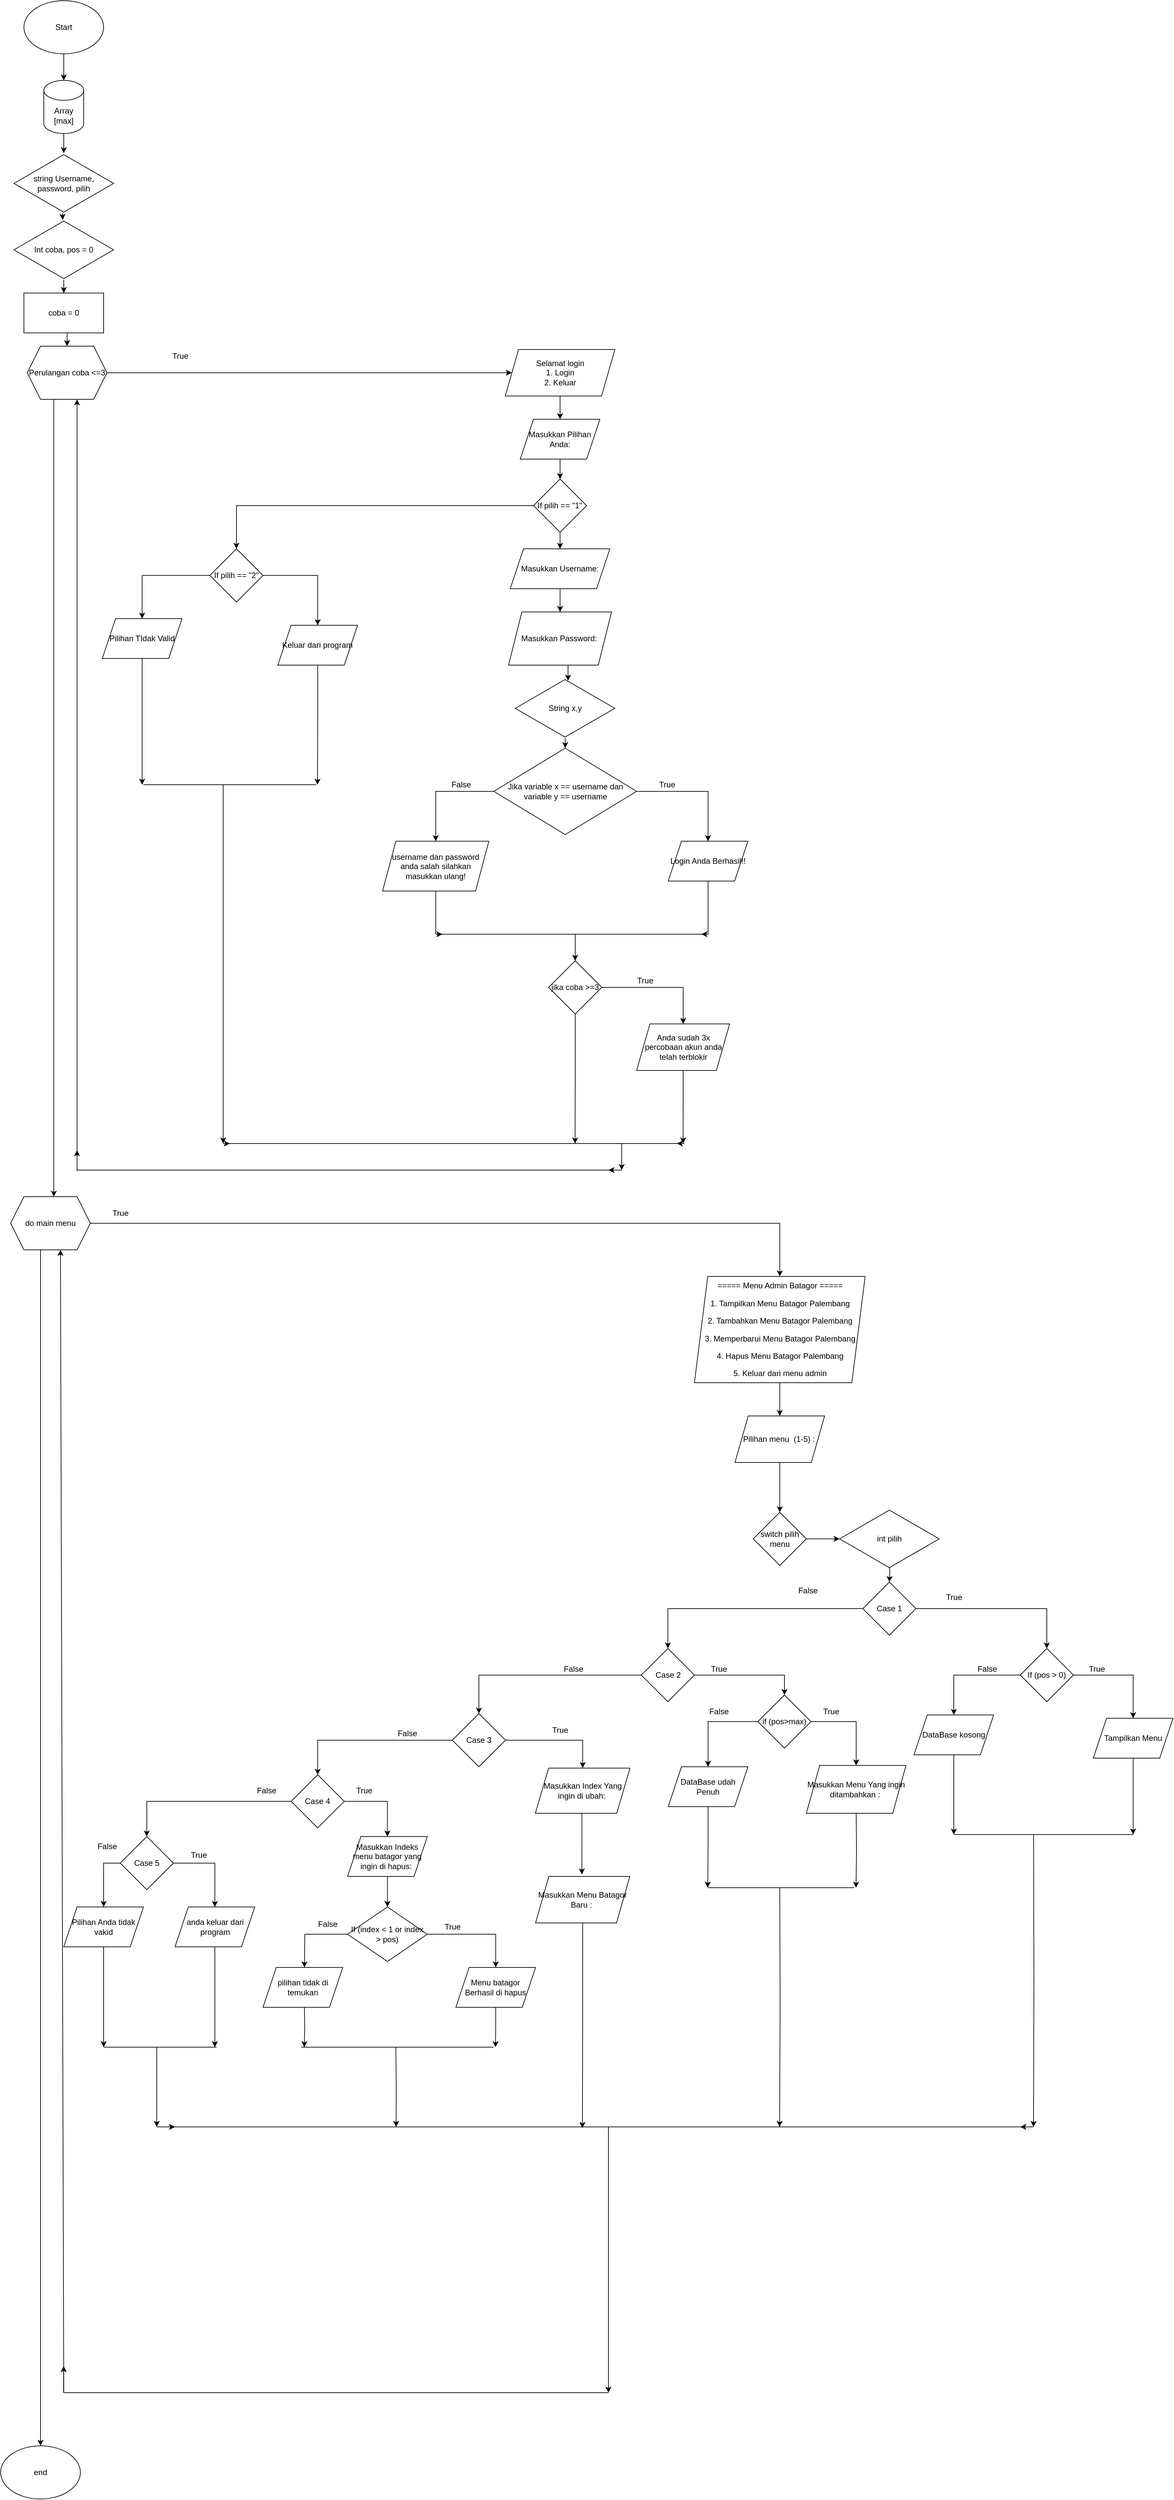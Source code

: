 <mxfile version="22.0.2" type="device">
  <diagram name="Halaman-1" id="n6BdFJVsVMhO4AajaaAj">
    <mxGraphModel dx="1577" dy="1826" grid="1" gridSize="10" guides="1" tooltips="1" connect="1" arrows="1" fold="1" page="1" pageScale="1" pageWidth="850" pageHeight="1100" background="none" math="0" shadow="0">
      <root>
        <mxCell id="0" />
        <mxCell id="1" parent="0" />
        <mxCell id="hx1APyoLTkQgSNQUR30y-4" value="" style="edgeStyle=orthogonalEdgeStyle;rounded=0;orthogonalLoop=1;jettySize=auto;html=1;entryX=0.5;entryY=0;entryDx=0;entryDy=0;" parent="1" source="hx1APyoLTkQgSNQUR30y-77" target="hx1APyoLTkQgSNQUR30y-23" edge="1">
          <mxGeometry relative="1" as="geometry">
            <mxPoint x="420" y="360" as="targetPoint" />
          </mxGeometry>
        </mxCell>
        <mxCell id="bYialJ0p8NS-JbuUhh9z-1" value="Start" style="ellipse;whiteSpace=wrap;html=1;" parent="1" vertex="1">
          <mxGeometry x="360" y="-80" width="120" height="80" as="geometry" />
        </mxCell>
        <mxCell id="hx1APyoLTkQgSNQUR30y-45" style="edgeStyle=orthogonalEdgeStyle;rounded=0;orthogonalLoop=1;jettySize=auto;html=1;exitX=0.375;exitY=1;exitDx=0;exitDy=0;" parent="1" source="hx1APyoLTkQgSNQUR30y-9" target="hx1APyoLTkQgSNQUR30y-46" edge="1">
          <mxGeometry relative="1" as="geometry">
            <mxPoint x="400" y="1760" as="targetPoint" />
            <Array as="points">
              <mxPoint x="405" y="1480" />
              <mxPoint x="405" y="1480" />
            </Array>
          </mxGeometry>
        </mxCell>
        <mxCell id="LiYuRrTCJ78NySymOLZK-2" value="" style="edgeStyle=orthogonalEdgeStyle;rounded=0;orthogonalLoop=1;jettySize=auto;html=1;" parent="1" source="hx1APyoLTkQgSNQUR30y-9" target="LiYuRrTCJ78NySymOLZK-1" edge="1">
          <mxGeometry relative="1" as="geometry" />
        </mxCell>
        <mxCell id="hx1APyoLTkQgSNQUR30y-9" value="Perulangan coba &amp;lt;=3" style="shape=hexagon;perimeter=hexagonPerimeter2;whiteSpace=wrap;html=1;fixedSize=1;" parent="1" vertex="1">
          <mxGeometry x="365" y="440" width="120" height="80" as="geometry" />
        </mxCell>
        <mxCell id="hx1APyoLTkQgSNQUR30y-14" value="" style="edgeStyle=orthogonalEdgeStyle;rounded=0;orthogonalLoop=1;jettySize=auto;html=1;" parent="1" source="hx1APyoLTkQgSNQUR30y-11" target="hx1APyoLTkQgSNQUR30y-13" edge="1">
          <mxGeometry relative="1" as="geometry" />
        </mxCell>
        <mxCell id="hx1APyoLTkQgSNQUR30y-11" value="Masukkan Username:" style="shape=parallelogram;perimeter=parallelogramPerimeter;whiteSpace=wrap;html=1;fixedSize=1;" parent="1" vertex="1">
          <mxGeometry x="1092.19" y="745" width="150" height="60" as="geometry" />
        </mxCell>
        <mxCell id="hx1APyoLTkQgSNQUR30y-13" value="Masukkan Password:&amp;nbsp;" style="shape=parallelogram;perimeter=parallelogramPerimeter;whiteSpace=wrap;html=1;fixedSize=1;" parent="1" vertex="1">
          <mxGeometry x="1089.69" y="840" width="155" height="80" as="geometry" />
        </mxCell>
        <mxCell id="hx1APyoLTkQgSNQUR30y-18" value="" style="edgeStyle=orthogonalEdgeStyle;rounded=0;orthogonalLoop=1;jettySize=auto;html=1;" parent="1" source="hx1APyoLTkQgSNQUR30y-15" target="hx1APyoLTkQgSNQUR30y-17" edge="1">
          <mxGeometry relative="1" as="geometry" />
        </mxCell>
        <mxCell id="hx1APyoLTkQgSNQUR30y-20" value="" style="edgeStyle=orthogonalEdgeStyle;rounded=0;orthogonalLoop=1;jettySize=auto;html=1;" parent="1" source="hx1APyoLTkQgSNQUR30y-15" target="hx1APyoLTkQgSNQUR30y-19" edge="1">
          <mxGeometry relative="1" as="geometry" />
        </mxCell>
        <mxCell id="hx1APyoLTkQgSNQUR30y-15" value="Jika variable x == username dan variable y == username" style="rhombus;whiteSpace=wrap;html=1;" parent="1" vertex="1">
          <mxGeometry x="1067.5" y="1045" width="215" height="130" as="geometry" />
        </mxCell>
        <mxCell id="hx1APyoLTkQgSNQUR30y-17" value="Login Anda Berhasil!!" style="shape=parallelogram;perimeter=parallelogramPerimeter;whiteSpace=wrap;html=1;fixedSize=1;" parent="1" vertex="1">
          <mxGeometry x="1330" y="1185" width="120" height="60" as="geometry" />
        </mxCell>
        <mxCell id="hx1APyoLTkQgSNQUR30y-19" value="username dan password anda salah silahkan masukkan ulang!" style="shape=parallelogram;perimeter=parallelogramPerimeter;whiteSpace=wrap;html=1;fixedSize=1;" parent="1" vertex="1">
          <mxGeometry x="900" y="1185" width="160" height="75" as="geometry" />
        </mxCell>
        <mxCell id="LiYuRrTCJ78NySymOLZK-10" style="edgeStyle=orthogonalEdgeStyle;rounded=0;orthogonalLoop=1;jettySize=auto;html=1;exitX=0.5;exitY=1;exitDx=0;exitDy=0;entryX=0.5;entryY=0;entryDx=0;entryDy=0;" parent="1" source="hx1APyoLTkQgSNQUR30y-23" target="hx1APyoLTkQgSNQUR30y-9" edge="1">
          <mxGeometry relative="1" as="geometry" />
        </mxCell>
        <mxCell id="hx1APyoLTkQgSNQUR30y-23" value="coba = 0" style="rounded=0;whiteSpace=wrap;html=1;" parent="1" vertex="1">
          <mxGeometry x="360" y="360" width="120" height="60" as="geometry" />
        </mxCell>
        <mxCell id="hx1APyoLTkQgSNQUR30y-38" value="" style="edgeStyle=orthogonalEdgeStyle;rounded=0;orthogonalLoop=1;jettySize=auto;html=1;" parent="1" source="hx1APyoLTkQgSNQUR30y-24" target="hx1APyoLTkQgSNQUR30y-37" edge="1">
          <mxGeometry relative="1" as="geometry" />
        </mxCell>
        <mxCell id="LiYuRrTCJ78NySymOLZK-25" style="edgeStyle=orthogonalEdgeStyle;rounded=0;orthogonalLoop=1;jettySize=auto;html=1;exitX=0.5;exitY=1;exitDx=0;exitDy=0;" parent="1" source="hx1APyoLTkQgSNQUR30y-24" edge="1">
          <mxGeometry relative="1" as="geometry">
            <mxPoint x="1189.824" y="1640" as="targetPoint" />
          </mxGeometry>
        </mxCell>
        <mxCell id="hx1APyoLTkQgSNQUR30y-24" value="jika coba &amp;gt;=3" style="rhombus;whiteSpace=wrap;html=1;" parent="1" vertex="1">
          <mxGeometry x="1150" y="1365" width="80" height="80" as="geometry" />
        </mxCell>
        <mxCell id="hx1APyoLTkQgSNQUR30y-30" value="" style="endArrow=none;html=1;rounded=0;entryX=0.5;entryY=1;entryDx=0;entryDy=0;" parent="1" target="hx1APyoLTkQgSNQUR30y-19" edge="1">
          <mxGeometry width="50" height="50" relative="1" as="geometry">
            <mxPoint x="980" y="1325" as="sourcePoint" />
            <mxPoint x="960" y="1275" as="targetPoint" />
          </mxGeometry>
        </mxCell>
        <mxCell id="hx1APyoLTkQgSNQUR30y-31" value="" style="endArrow=none;html=1;rounded=0;entryX=0.5;entryY=1;entryDx=0;entryDy=0;" parent="1" target="hx1APyoLTkQgSNQUR30y-17" edge="1">
          <mxGeometry width="50" height="50" relative="1" as="geometry">
            <mxPoint x="1390" y="1325" as="sourcePoint" />
            <mxPoint x="1260" y="1245" as="targetPoint" />
          </mxGeometry>
        </mxCell>
        <mxCell id="hx1APyoLTkQgSNQUR30y-33" value="" style="endArrow=none;html=1;rounded=0;" parent="1" edge="1">
          <mxGeometry width="50" height="50" relative="1" as="geometry">
            <mxPoint x="980" y="1325" as="sourcePoint" />
            <mxPoint x="1390" y="1325" as="targetPoint" />
          </mxGeometry>
        </mxCell>
        <mxCell id="hx1APyoLTkQgSNQUR30y-34" value="" style="endArrow=classic;html=1;rounded=0;" parent="1" edge="1">
          <mxGeometry width="50" height="50" relative="1" as="geometry">
            <mxPoint x="1390" y="1325" as="sourcePoint" />
            <mxPoint x="1380" y="1325" as="targetPoint" />
          </mxGeometry>
        </mxCell>
        <mxCell id="hx1APyoLTkQgSNQUR30y-35" value="" style="endArrow=classic;html=1;rounded=0;" parent="1" edge="1">
          <mxGeometry width="50" height="50" relative="1" as="geometry">
            <mxPoint x="980" y="1325" as="sourcePoint" />
            <mxPoint x="990" y="1325" as="targetPoint" />
          </mxGeometry>
        </mxCell>
        <mxCell id="hx1APyoLTkQgSNQUR30y-36" value="" style="endArrow=classic;html=1;rounded=0;entryX=0.5;entryY=0;entryDx=0;entryDy=0;" parent="1" target="hx1APyoLTkQgSNQUR30y-24" edge="1">
          <mxGeometry width="50" height="50" relative="1" as="geometry">
            <mxPoint x="1190" y="1325" as="sourcePoint" />
            <mxPoint x="1200" y="1395" as="targetPoint" />
          </mxGeometry>
        </mxCell>
        <mxCell id="LiYuRrTCJ78NySymOLZK-24" style="edgeStyle=orthogonalEdgeStyle;rounded=0;orthogonalLoop=1;jettySize=auto;html=1;exitX=0.5;exitY=1;exitDx=0;exitDy=0;" parent="1" source="hx1APyoLTkQgSNQUR30y-37" edge="1">
          <mxGeometry relative="1" as="geometry">
            <mxPoint x="1352.429" y="1640" as="targetPoint" />
          </mxGeometry>
        </mxCell>
        <mxCell id="hx1APyoLTkQgSNQUR30y-37" value="Anda sudah 3x percobaan akun anda telah terblokir" style="shape=parallelogram;perimeter=parallelogramPerimeter;whiteSpace=wrap;html=1;fixedSize=1;" parent="1" vertex="1">
          <mxGeometry x="1282.5" y="1460" width="140" height="70" as="geometry" />
        </mxCell>
        <mxCell id="hx1APyoLTkQgSNQUR30y-43" value="" style="endArrow=none;html=1;rounded=0;" parent="1" edge="1">
          <mxGeometry width="50" height="50" relative="1" as="geometry">
            <mxPoint x="440" y="1680" as="sourcePoint" />
            <mxPoint x="1260" y="1680" as="targetPoint" />
          </mxGeometry>
        </mxCell>
        <mxCell id="hx1APyoLTkQgSNQUR30y-44" value="" style="endArrow=classic;html=1;rounded=0;entryX=0.625;entryY=1;entryDx=0;entryDy=0;" parent="1" target="hx1APyoLTkQgSNQUR30y-9" edge="1">
          <mxGeometry width="50" height="50" relative="1" as="geometry">
            <mxPoint x="440" y="1680.952" as="sourcePoint" />
            <mxPoint x="510" y="820" as="targetPoint" />
          </mxGeometry>
        </mxCell>
        <mxCell id="hx1APyoLTkQgSNQUR30y-51" value="" style="edgeStyle=orthogonalEdgeStyle;rounded=0;orthogonalLoop=1;jettySize=auto;html=1;" parent="1" source="hx1APyoLTkQgSNQUR30y-46" target="hx1APyoLTkQgSNQUR30y-49" edge="1">
          <mxGeometry relative="1" as="geometry" />
        </mxCell>
        <mxCell id="hx1APyoLTkQgSNQUR30y-125" style="edgeStyle=orthogonalEdgeStyle;rounded=0;orthogonalLoop=1;jettySize=auto;html=1;exitX=0.375;exitY=1;exitDx=0;exitDy=0;" parent="1" source="hx1APyoLTkQgSNQUR30y-46" target="hx1APyoLTkQgSNQUR30y-126" edge="1">
          <mxGeometry relative="1" as="geometry">
            <mxPoint x="385" y="3640" as="targetPoint" />
          </mxGeometry>
        </mxCell>
        <mxCell id="hx1APyoLTkQgSNQUR30y-46" value="do main menu" style="shape=hexagon;perimeter=hexagonPerimeter2;whiteSpace=wrap;html=1;fixedSize=1;" parent="1" vertex="1">
          <mxGeometry x="340" y="1720" width="120" height="80" as="geometry" />
        </mxCell>
        <mxCell id="hx1APyoLTkQgSNQUR30y-54" value="" style="edgeStyle=orthogonalEdgeStyle;rounded=0;orthogonalLoop=1;jettySize=auto;html=1;" parent="1" source="hx1APyoLTkQgSNQUR30y-49" target="hx1APyoLTkQgSNQUR30y-53" edge="1">
          <mxGeometry relative="1" as="geometry" />
        </mxCell>
        <mxCell id="hx1APyoLTkQgSNQUR30y-49" value="&lt;p class=&quot;MsoNormal&quot;&gt;===== Menu Admin Batagor =====&lt;/p&gt;&lt;p class=&quot;MsoNormal&quot;&gt;1. Tampilkan Menu Batagor Palembang&lt;/p&gt;&lt;p class=&quot;MsoNormal&quot;&gt;2. Tambahkan Menu Batagor Palembang&lt;/p&gt;&lt;p class=&quot;MsoNormal&quot;&gt;3. Memperbarui Menu Batagor Palembang&lt;/p&gt;&lt;p class=&quot;MsoNormal&quot;&gt;4. Hapus Menu Batagor Palembang&lt;/p&gt;&lt;p class=&quot;MsoNormal&quot;&gt;5. Keluar dari menu admin&lt;/p&gt;" style="shape=parallelogram;perimeter=parallelogramPerimeter;whiteSpace=wrap;html=1;fixedSize=1;" parent="1" vertex="1">
          <mxGeometry x="1369.5" y="1840" width="257" height="160" as="geometry" />
        </mxCell>
        <mxCell id="hx1APyoLTkQgSNQUR30y-56" value="" style="edgeStyle=orthogonalEdgeStyle;rounded=0;orthogonalLoop=1;jettySize=auto;html=1;" parent="1" source="hx1APyoLTkQgSNQUR30y-53" target="hx1APyoLTkQgSNQUR30y-55" edge="1">
          <mxGeometry relative="1" as="geometry" />
        </mxCell>
        <mxCell id="hx1APyoLTkQgSNQUR30y-53" value="Pilihan menu&amp;nbsp; (1-5) :&amp;nbsp;" style="shape=parallelogram;perimeter=parallelogramPerimeter;whiteSpace=wrap;html=1;fixedSize=1;" parent="1" vertex="1">
          <mxGeometry x="1430.5" y="2050" width="135" height="70" as="geometry" />
        </mxCell>
        <mxCell id="hx1APyoLTkQgSNQUR30y-79" value="" style="edgeStyle=orthogonalEdgeStyle;rounded=0;orthogonalLoop=1;jettySize=auto;html=1;" parent="1" source="hx1APyoLTkQgSNQUR30y-55" target="hx1APyoLTkQgSNQUR30y-78" edge="1">
          <mxGeometry relative="1" as="geometry" />
        </mxCell>
        <mxCell id="hx1APyoLTkQgSNQUR30y-55" value="switch pilih menu" style="rhombus;whiteSpace=wrap;html=1;" parent="1" vertex="1">
          <mxGeometry x="1458" y="2195" width="80" height="80" as="geometry" />
        </mxCell>
        <mxCell id="hx1APyoLTkQgSNQUR30y-65" value="" style="edgeStyle=orthogonalEdgeStyle;rounded=0;orthogonalLoop=1;jettySize=auto;html=1;" parent="1" target="hx1APyoLTkQgSNQUR30y-68" edge="1">
          <mxGeometry relative="1" as="geometry">
            <mxPoint x="1663.053" y="2265" as="sourcePoint" />
            <mxPoint x="1663" y="2320" as="targetPoint" />
          </mxGeometry>
        </mxCell>
        <mxCell id="hx1APyoLTkQgSNQUR30y-115" style="edgeStyle=orthogonalEdgeStyle;rounded=0;orthogonalLoop=1;jettySize=auto;html=1;" parent="1" edge="1">
          <mxGeometry relative="1" as="geometry">
            <mxPoint x="1879.999" y="3120" as="targetPoint" />
            <mxPoint x="1880.09" y="2680" as="sourcePoint" />
          </mxGeometry>
        </mxCell>
        <mxCell id="hx1APyoLTkQgSNQUR30y-69" style="edgeStyle=orthogonalEdgeStyle;rounded=0;orthogonalLoop=1;jettySize=auto;html=1;exitX=1;exitY=0.5;exitDx=0;exitDy=0;entryX=0.5;entryY=0;entryDx=0;entryDy=0;" parent="1" source="hx1APyoLTkQgSNQUR30y-68" target="Jy2GWXh8RBpag4Zw7KA4-1" edge="1">
          <mxGeometry relative="1" as="geometry">
            <mxPoint x="1853" y="2400" as="targetPoint" />
          </mxGeometry>
        </mxCell>
        <mxCell id="hx1APyoLTkQgSNQUR30y-72" value="" style="edgeStyle=orthogonalEdgeStyle;rounded=0;orthogonalLoop=1;jettySize=auto;html=1;" parent="1" source="hx1APyoLTkQgSNQUR30y-68" target="hx1APyoLTkQgSNQUR30y-71" edge="1">
          <mxGeometry relative="1" as="geometry" />
        </mxCell>
        <mxCell id="hx1APyoLTkQgSNQUR30y-68" value="Case 1" style="rhombus;whiteSpace=wrap;html=1;" parent="1" vertex="1">
          <mxGeometry x="1623" y="2300" width="80" height="80" as="geometry" />
        </mxCell>
        <mxCell id="hx1APyoLTkQgSNQUR30y-74" value="" style="edgeStyle=orthogonalEdgeStyle;rounded=0;orthogonalLoop=1;jettySize=auto;html=1;entryX=0.5;entryY=0;entryDx=0;entryDy=0;" parent="1" source="hx1APyoLTkQgSNQUR30y-71" target="Jy2GWXh8RBpag4Zw7KA4-13" edge="1">
          <mxGeometry relative="1" as="geometry">
            <mxPoint x="1573.053" y="2490" as="targetPoint" />
          </mxGeometry>
        </mxCell>
        <mxCell id="hx1APyoLTkQgSNQUR30y-85" value="" style="edgeStyle=orthogonalEdgeStyle;rounded=0;orthogonalLoop=1;jettySize=auto;html=1;" parent="1" source="hx1APyoLTkQgSNQUR30y-71" target="hx1APyoLTkQgSNQUR30y-84" edge="1">
          <mxGeometry relative="1" as="geometry" />
        </mxCell>
        <mxCell id="hx1APyoLTkQgSNQUR30y-71" value="Case 2" style="rhombus;whiteSpace=wrap;html=1;" parent="1" vertex="1">
          <mxGeometry x="1289.5" y="2400" width="80" height="80" as="geometry" />
        </mxCell>
        <mxCell id="hx1APyoLTkQgSNQUR30y-75" value="String x,y" style="html=1;whiteSpace=wrap;aspect=fixed;shape=isoRectangle;" parent="1" vertex="1">
          <mxGeometry x="1099.69" y="940" width="150" height="90" as="geometry" />
        </mxCell>
        <mxCell id="hx1APyoLTkQgSNQUR30y-76" value="string Username, password, pilih" style="html=1;whiteSpace=wrap;aspect=fixed;shape=isoRectangle;" parent="1" vertex="1">
          <mxGeometry x="345" y="150" width="150" height="90" as="geometry" />
        </mxCell>
        <mxCell id="hx1APyoLTkQgSNQUR30y-78" value="int pilih" style="html=1;whiteSpace=wrap;aspect=fixed;shape=isoRectangle;" parent="1" vertex="1">
          <mxGeometry x="1588" y="2190" width="150" height="90" as="geometry" />
        </mxCell>
        <mxCell id="hx1APyoLTkQgSNQUR30y-114" style="edgeStyle=orthogonalEdgeStyle;rounded=0;orthogonalLoop=1;jettySize=auto;html=1;" parent="1" edge="1">
          <mxGeometry relative="1" as="geometry">
            <mxPoint x="1497.709" y="3120" as="targetPoint" />
            <mxPoint x="1498" y="2760" as="sourcePoint" />
          </mxGeometry>
        </mxCell>
        <mxCell id="hx1APyoLTkQgSNQUR30y-87" value="" style="edgeStyle=orthogonalEdgeStyle;rounded=0;orthogonalLoop=1;jettySize=auto;html=1;" parent="1" source="hx1APyoLTkQgSNQUR30y-84" target="hx1APyoLTkQgSNQUR30y-86" edge="1">
          <mxGeometry relative="1" as="geometry" />
        </mxCell>
        <mxCell id="hx1APyoLTkQgSNQUR30y-93" value="" style="edgeStyle=orthogonalEdgeStyle;rounded=0;orthogonalLoop=1;jettySize=auto;html=1;" parent="1" source="hx1APyoLTkQgSNQUR30y-84" target="hx1APyoLTkQgSNQUR30y-92" edge="1">
          <mxGeometry relative="1" as="geometry" />
        </mxCell>
        <mxCell id="hx1APyoLTkQgSNQUR30y-84" value="Case 3" style="rhombus;whiteSpace=wrap;html=1;" parent="1" vertex="1">
          <mxGeometry x="1005" y="2498" width="80" height="80" as="geometry" />
        </mxCell>
        <mxCell id="hx1APyoLTkQgSNQUR30y-89" value="" style="edgeStyle=orthogonalEdgeStyle;rounded=0;orthogonalLoop=1;jettySize=auto;html=1;" parent="1" edge="1">
          <mxGeometry relative="1" as="geometry">
            <mxPoint x="1200.069" y="2648" as="sourcePoint" />
            <mxPoint x="1200" y="2740" as="targetPoint" />
            <Array as="points">
              <mxPoint x="1200" y="2728" />
            </Array>
          </mxGeometry>
        </mxCell>
        <mxCell id="hx1APyoLTkQgSNQUR30y-86" value="Masukkan Index Yang ingin di ubah:&amp;nbsp;" style="shape=parallelogram;perimeter=parallelogramPerimeter;whiteSpace=wrap;html=1;fixedSize=1;" parent="1" vertex="1">
          <mxGeometry x="1130" y="2580" width="142.5" height="68" as="geometry" />
        </mxCell>
        <mxCell id="Jy2GWXh8RBpag4Zw7KA4-26" style="edgeStyle=orthogonalEdgeStyle;rounded=0;orthogonalLoop=1;jettySize=auto;html=1;exitX=0.5;exitY=1;exitDx=0;exitDy=0;" parent="1" source="hx1APyoLTkQgSNQUR30y-90" edge="1">
          <mxGeometry relative="1" as="geometry">
            <mxPoint x="1200.87" y="3121.739" as="targetPoint" />
          </mxGeometry>
        </mxCell>
        <mxCell id="hx1APyoLTkQgSNQUR30y-90" value="&lt;div&gt;Masukkan Menu Batagor Baru :&amp;nbsp;&lt;/div&gt;" style="shape=parallelogram;perimeter=parallelogramPerimeter;whiteSpace=wrap;html=1;fixedSize=1;" parent="1" vertex="1">
          <mxGeometry x="1130.31" y="2743" width="141.87" height="70" as="geometry" />
        </mxCell>
        <mxCell id="hx1APyoLTkQgSNQUR30y-95" value="" style="edgeStyle=orthogonalEdgeStyle;rounded=0;orthogonalLoop=1;jettySize=auto;html=1;" parent="1" source="Jy2GWXh8RBpag4Zw7KA4-31" target="Jy2GWXh8RBpag4Zw7KA4-28" edge="1">
          <mxGeometry relative="1" as="geometry">
            <mxPoint x="882.267" y="2681" as="targetPoint" />
          </mxGeometry>
        </mxCell>
        <mxCell id="hx1APyoLTkQgSNQUR30y-101" value="" style="edgeStyle=orthogonalEdgeStyle;rounded=0;orthogonalLoop=1;jettySize=auto;html=1;" parent="1" source="hx1APyoLTkQgSNQUR30y-92" target="hx1APyoLTkQgSNQUR30y-100" edge="1">
          <mxGeometry relative="1" as="geometry" />
        </mxCell>
        <mxCell id="hx1APyoLTkQgSNQUR30y-92" value="Case 4" style="rhombus;whiteSpace=wrap;html=1;" parent="1" vertex="1">
          <mxGeometry x="762.31" y="2590" width="80" height="80" as="geometry" />
        </mxCell>
        <mxCell id="hx1APyoLTkQgSNQUR30y-105" value="" style="edgeStyle=orthogonalEdgeStyle;rounded=0;orthogonalLoop=1;jettySize=auto;html=1;" parent="1" source="hx1APyoLTkQgSNQUR30y-100" target="hx1APyoLTkQgSNQUR30y-104" edge="1">
          <mxGeometry relative="1" as="geometry" />
        </mxCell>
        <mxCell id="Jy2GWXh8RBpag4Zw7KA4-41" style="edgeStyle=orthogonalEdgeStyle;rounded=0;orthogonalLoop=1;jettySize=auto;html=1;exitX=0;exitY=0.5;exitDx=0;exitDy=0;entryX=0.5;entryY=0;entryDx=0;entryDy=0;" parent="1" source="hx1APyoLTkQgSNQUR30y-100" target="hx1APyoLTkQgSNQUR30y-102" edge="1">
          <mxGeometry relative="1" as="geometry" />
        </mxCell>
        <mxCell id="hx1APyoLTkQgSNQUR30y-100" value="Case 5" style="rhombus;whiteSpace=wrap;html=1;" parent="1" vertex="1">
          <mxGeometry x="505" y="2683" width="80" height="80" as="geometry" />
        </mxCell>
        <mxCell id="Jy2GWXh8RBpag4Zw7KA4-42" style="edgeStyle=orthogonalEdgeStyle;rounded=0;orthogonalLoop=1;jettySize=auto;html=1;exitX=0.5;exitY=1;exitDx=0;exitDy=0;" parent="1" source="hx1APyoLTkQgSNQUR30y-102" edge="1">
          <mxGeometry relative="1" as="geometry">
            <mxPoint x="480" y="3000" as="targetPoint" />
          </mxGeometry>
        </mxCell>
        <mxCell id="hx1APyoLTkQgSNQUR30y-102" value="Pilihan Anda tidak vakid" style="shape=parallelogram;perimeter=parallelogramPerimeter;whiteSpace=wrap;html=1;fixedSize=1;" parent="1" vertex="1">
          <mxGeometry x="420" y="2789" width="120" height="60" as="geometry" />
        </mxCell>
        <mxCell id="Jy2GWXh8RBpag4Zw7KA4-43" style="edgeStyle=orthogonalEdgeStyle;rounded=0;orthogonalLoop=1;jettySize=auto;html=1;exitX=0.5;exitY=1;exitDx=0;exitDy=0;" parent="1" source="hx1APyoLTkQgSNQUR30y-104" edge="1">
          <mxGeometry relative="1" as="geometry">
            <mxPoint x="647.5" y="3000" as="targetPoint" />
          </mxGeometry>
        </mxCell>
        <mxCell id="hx1APyoLTkQgSNQUR30y-104" value="anda keluar dari program" style="shape=parallelogram;perimeter=parallelogramPerimeter;whiteSpace=wrap;html=1;fixedSize=1;" parent="1" vertex="1">
          <mxGeometry x="587.5" y="2789" width="120" height="60" as="geometry" />
        </mxCell>
        <mxCell id="hx1APyoLTkQgSNQUR30y-112" style="edgeStyle=orthogonalEdgeStyle;rounded=0;orthogonalLoop=1;jettySize=auto;html=1;" parent="1" edge="1">
          <mxGeometry relative="1" as="geometry">
            <mxPoint x="920.364" y="3120" as="targetPoint" />
            <mxPoint x="920" y="3000" as="sourcePoint" />
          </mxGeometry>
        </mxCell>
        <mxCell id="hx1APyoLTkQgSNQUR30y-116" value="" style="endArrow=none;html=1;rounded=0;" parent="1" edge="1">
          <mxGeometry width="50" height="50" relative="1" as="geometry">
            <mxPoint x="560" y="3120" as="sourcePoint" />
            <mxPoint x="1880" y="3120" as="targetPoint" />
          </mxGeometry>
        </mxCell>
        <mxCell id="hx1APyoLTkQgSNQUR30y-118" value="" style="endArrow=none;html=1;rounded=0;" parent="1" edge="1">
          <mxGeometry width="50" height="50" relative="1" as="geometry">
            <mxPoint x="1240" y="3480" as="sourcePoint" />
            <mxPoint x="1240" y="3120" as="targetPoint" />
          </mxGeometry>
        </mxCell>
        <mxCell id="hx1APyoLTkQgSNQUR30y-119" value="" style="endArrow=classic;html=1;rounded=0;" parent="1" edge="1">
          <mxGeometry width="50" height="50" relative="1" as="geometry">
            <mxPoint x="560" y="3120" as="sourcePoint" />
            <mxPoint x="587.5" y="3120" as="targetPoint" />
          </mxGeometry>
        </mxCell>
        <mxCell id="hx1APyoLTkQgSNQUR30y-120" value="" style="endArrow=classic;html=1;rounded=0;" parent="1" edge="1">
          <mxGeometry width="50" height="50" relative="1" as="geometry">
            <mxPoint x="1880" y="3120" as="sourcePoint" />
            <mxPoint x="1860" y="3120" as="targetPoint" />
          </mxGeometry>
        </mxCell>
        <mxCell id="hx1APyoLTkQgSNQUR30y-121" value="" style="endArrow=classic;html=1;rounded=0;" parent="1" edge="1">
          <mxGeometry width="50" height="50" relative="1" as="geometry">
            <mxPoint x="1240" y="3130" as="sourcePoint" />
            <mxPoint x="1240" y="3520" as="targetPoint" />
          </mxGeometry>
        </mxCell>
        <mxCell id="hx1APyoLTkQgSNQUR30y-122" value="" style="endArrow=none;html=1;rounded=0;" parent="1" edge="1">
          <mxGeometry width="50" height="50" relative="1" as="geometry">
            <mxPoint x="420" y="3520" as="sourcePoint" />
            <mxPoint x="1240" y="3520" as="targetPoint" />
            <Array as="points">
              <mxPoint x="850" y="3520" />
            </Array>
          </mxGeometry>
        </mxCell>
        <mxCell id="hx1APyoLTkQgSNQUR30y-123" value="" style="endArrow=classic;html=1;rounded=0;entryX=0.625;entryY=1;entryDx=0;entryDy=0;" parent="1" target="hx1APyoLTkQgSNQUR30y-46" edge="1">
          <mxGeometry width="50" height="50" relative="1" as="geometry">
            <mxPoint x="420" y="3520" as="sourcePoint" />
            <mxPoint x="510" y="2010" as="targetPoint" />
          </mxGeometry>
        </mxCell>
        <mxCell id="hx1APyoLTkQgSNQUR30y-124" value="" style="endArrow=classic;html=1;rounded=0;" parent="1" edge="1">
          <mxGeometry width="50" height="50" relative="1" as="geometry">
            <mxPoint x="419.71" y="3520" as="sourcePoint" />
            <mxPoint x="419.85" y="3480" as="targetPoint" />
          </mxGeometry>
        </mxCell>
        <mxCell id="hx1APyoLTkQgSNQUR30y-126" value="end" style="ellipse;whiteSpace=wrap;html=1;" parent="1" vertex="1">
          <mxGeometry x="325" y="3600" width="120" height="80" as="geometry" />
        </mxCell>
        <mxCell id="hx1APyoLTkQgSNQUR30y-127" value="True" style="text;html=1;align=center;verticalAlign=middle;resizable=0;points=[];autosize=1;strokeColor=none;fillColor=none;" parent="1" vertex="1">
          <mxGeometry x="570" y="440" width="50" height="30" as="geometry" />
        </mxCell>
        <mxCell id="hx1APyoLTkQgSNQUR30y-128" value="False" style="text;html=1;align=center;verticalAlign=middle;resizable=0;points=[];autosize=1;strokeColor=none;fillColor=none;" parent="1" vertex="1">
          <mxGeometry x="993" y="1085" width="50" height="30" as="geometry" />
        </mxCell>
        <mxCell id="hx1APyoLTkQgSNQUR30y-129" value="True" style="text;html=1;align=center;verticalAlign=middle;resizable=0;points=[];autosize=1;strokeColor=none;fillColor=none;" parent="1" vertex="1">
          <mxGeometry x="1303" y="1085" width="50" height="30" as="geometry" />
        </mxCell>
        <mxCell id="hx1APyoLTkQgSNQUR30y-130" value="True" style="text;html=1;align=center;verticalAlign=middle;resizable=0;points=[];autosize=1;strokeColor=none;fillColor=none;" parent="1" vertex="1">
          <mxGeometry x="1270" y="1380" width="50" height="30" as="geometry" />
        </mxCell>
        <mxCell id="hx1APyoLTkQgSNQUR30y-132" value="True" style="text;html=1;align=center;verticalAlign=middle;resizable=0;points=[];autosize=1;strokeColor=none;fillColor=none;" parent="1" vertex="1">
          <mxGeometry x="1735" y="2308" width="50" height="30" as="geometry" />
        </mxCell>
        <mxCell id="hx1APyoLTkQgSNQUR30y-133" value="False" style="text;html=1;align=center;verticalAlign=middle;resizable=0;points=[];autosize=1;strokeColor=none;fillColor=none;" parent="1" vertex="1">
          <mxGeometry x="1515" y="2298" width="50" height="30" as="geometry" />
        </mxCell>
        <mxCell id="hx1APyoLTkQgSNQUR30y-134" value="True" style="text;html=1;align=center;verticalAlign=middle;resizable=0;points=[];autosize=1;strokeColor=none;fillColor=none;" parent="1" vertex="1">
          <mxGeometry x="1380.5" y="2416" width="50" height="30" as="geometry" />
        </mxCell>
        <mxCell id="hx1APyoLTkQgSNQUR30y-135" value="False" style="text;html=1;align=center;verticalAlign=middle;resizable=0;points=[];autosize=1;strokeColor=none;fillColor=none;" parent="1" vertex="1">
          <mxGeometry x="1162" y="2416" width="50" height="30" as="geometry" />
        </mxCell>
        <mxCell id="hx1APyoLTkQgSNQUR30y-136" value="True" style="text;html=1;align=center;verticalAlign=middle;resizable=0;points=[];autosize=1;strokeColor=none;fillColor=none;" parent="1" vertex="1">
          <mxGeometry x="1142.19" y="2508" width="50" height="30" as="geometry" />
        </mxCell>
        <mxCell id="hx1APyoLTkQgSNQUR30y-137" value="False" style="text;html=1;align=center;verticalAlign=middle;resizable=0;points=[];autosize=1;strokeColor=none;fillColor=none;" parent="1" vertex="1">
          <mxGeometry x="912" y="2513" width="50" height="30" as="geometry" />
        </mxCell>
        <mxCell id="hx1APyoLTkQgSNQUR30y-138" value="True" style="text;html=1;align=center;verticalAlign=middle;resizable=0;points=[];autosize=1;strokeColor=none;fillColor=none;" parent="1" vertex="1">
          <mxGeometry x="847.31" y="2599" width="50" height="30" as="geometry" />
        </mxCell>
        <mxCell id="hx1APyoLTkQgSNQUR30y-139" value="False" style="text;html=1;align=center;verticalAlign=middle;resizable=0;points=[];autosize=1;strokeColor=none;fillColor=none;" parent="1" vertex="1">
          <mxGeometry x="700" y="2599" width="50" height="30" as="geometry" />
        </mxCell>
        <mxCell id="hx1APyoLTkQgSNQUR30y-140" value="True" style="text;html=1;align=center;verticalAlign=middle;resizable=0;points=[];autosize=1;strokeColor=none;fillColor=none;" parent="1" vertex="1">
          <mxGeometry x="598" y="2696" width="50" height="30" as="geometry" />
        </mxCell>
        <mxCell id="hx1APyoLTkQgSNQUR30y-141" value="False" style="text;html=1;align=center;verticalAlign=middle;resizable=0;points=[];autosize=1;strokeColor=none;fillColor=none;" parent="1" vertex="1">
          <mxGeometry x="460" y="2683" width="50" height="30" as="geometry" />
        </mxCell>
        <mxCell id="hx1APyoLTkQgSNQUR30y-142" value="True" style="text;html=1;align=center;verticalAlign=middle;resizable=0;points=[];autosize=1;strokeColor=none;fillColor=none;" parent="1" vertex="1">
          <mxGeometry x="480" y="1730" width="50" height="30" as="geometry" />
        </mxCell>
        <mxCell id="Jy2GWXh8RBpag4Zw7KA4-7" value="" style="edgeStyle=orthogonalEdgeStyle;rounded=0;orthogonalLoop=1;jettySize=auto;html=1;" parent="1" source="Jy2GWXh8RBpag4Zw7KA4-1" target="Jy2GWXh8RBpag4Zw7KA4-6" edge="1">
          <mxGeometry relative="1" as="geometry" />
        </mxCell>
        <mxCell id="Jy2GWXh8RBpag4Zw7KA4-9" value="" style="edgeStyle=orthogonalEdgeStyle;rounded=0;orthogonalLoop=1;jettySize=auto;html=1;" parent="1" source="Jy2GWXh8RBpag4Zw7KA4-1" target="Jy2GWXh8RBpag4Zw7KA4-8" edge="1">
          <mxGeometry relative="1" as="geometry" />
        </mxCell>
        <mxCell id="Jy2GWXh8RBpag4Zw7KA4-1" value="If (pos &amp;gt; 0)" style="rhombus;whiteSpace=wrap;html=1;" parent="1" vertex="1">
          <mxGeometry x="1860" y="2400" width="80" height="80" as="geometry" />
        </mxCell>
        <mxCell id="Jy2GWXh8RBpag4Zw7KA4-4" value="" style="edgeStyle=orthogonalEdgeStyle;rounded=0;orthogonalLoop=1;jettySize=auto;html=1;" parent="1" source="bYialJ0p8NS-JbuUhh9z-1" target="Jy2GWXh8RBpag4Zw7KA4-5" edge="1">
          <mxGeometry relative="1" as="geometry">
            <mxPoint x="420" as="sourcePoint" />
            <mxPoint x="420" y="360" as="targetPoint" />
          </mxGeometry>
        </mxCell>
        <mxCell id="Jy2GWXh8RBpag4Zw7KA4-5" value="Array [max]" style="shape=cylinder3;whiteSpace=wrap;html=1;boundedLbl=1;backgroundOutline=1;size=15;" parent="1" vertex="1">
          <mxGeometry x="390" y="40" width="60" height="80" as="geometry" />
        </mxCell>
        <mxCell id="Jy2GWXh8RBpag4Zw7KA4-11" style="edgeStyle=orthogonalEdgeStyle;rounded=0;orthogonalLoop=1;jettySize=auto;html=1;exitX=0.5;exitY=1;exitDx=0;exitDy=0;" parent="1" source="Jy2GWXh8RBpag4Zw7KA4-6" edge="1">
          <mxGeometry relative="1" as="geometry">
            <mxPoint x="2030" y="2680" as="targetPoint" />
          </mxGeometry>
        </mxCell>
        <mxCell id="Jy2GWXh8RBpag4Zw7KA4-6" value="Tampilkan Menu" style="shape=parallelogram;perimeter=parallelogramPerimeter;whiteSpace=wrap;html=1;fixedSize=1;" parent="1" vertex="1">
          <mxGeometry x="1970" y="2505" width="120" height="60" as="geometry" />
        </mxCell>
        <mxCell id="Jy2GWXh8RBpag4Zw7KA4-10" style="edgeStyle=orthogonalEdgeStyle;rounded=0;orthogonalLoop=1;jettySize=auto;html=1;exitX=0.5;exitY=1;exitDx=0;exitDy=0;" parent="1" source="Jy2GWXh8RBpag4Zw7KA4-8" edge="1">
          <mxGeometry relative="1" as="geometry">
            <mxPoint x="1760" y="2680" as="targetPoint" />
          </mxGeometry>
        </mxCell>
        <mxCell id="Jy2GWXh8RBpag4Zw7KA4-8" value="DataBase kosong" style="shape=parallelogram;perimeter=parallelogramPerimeter;whiteSpace=wrap;html=1;fixedSize=1;" parent="1" vertex="1">
          <mxGeometry x="1700" y="2500" width="120" height="60" as="geometry" />
        </mxCell>
        <mxCell id="Jy2GWXh8RBpag4Zw7KA4-12" value="" style="endArrow=none;html=1;rounded=0;" parent="1" edge="1">
          <mxGeometry width="50" height="50" relative="1" as="geometry">
            <mxPoint x="1760" y="2680" as="sourcePoint" />
            <mxPoint x="2030" y="2680" as="targetPoint" />
          </mxGeometry>
        </mxCell>
        <mxCell id="Jy2GWXh8RBpag4Zw7KA4-16" style="edgeStyle=orthogonalEdgeStyle;rounded=0;orthogonalLoop=1;jettySize=auto;html=1;exitX=1;exitY=0.5;exitDx=0;exitDy=0;entryX=0.5;entryY=0;entryDx=0;entryDy=0;" parent="1" source="Jy2GWXh8RBpag4Zw7KA4-13" target="Jy2GWXh8RBpag4Zw7KA4-15" edge="1">
          <mxGeometry relative="1" as="geometry" />
        </mxCell>
        <mxCell id="Jy2GWXh8RBpag4Zw7KA4-21" style="edgeStyle=orthogonalEdgeStyle;rounded=0;orthogonalLoop=1;jettySize=auto;html=1;exitX=0;exitY=0.5;exitDx=0;exitDy=0;" parent="1" source="Jy2GWXh8RBpag4Zw7KA4-13" target="Jy2GWXh8RBpag4Zw7KA4-22" edge="1">
          <mxGeometry relative="1" as="geometry">
            <mxPoint x="1350" y="2560" as="targetPoint" />
          </mxGeometry>
        </mxCell>
        <mxCell id="Jy2GWXh8RBpag4Zw7KA4-13" value="if (pos&amp;gt;max)" style="rhombus;whiteSpace=wrap;html=1;" parent="1" vertex="1">
          <mxGeometry x="1465" y="2470" width="80" height="80" as="geometry" />
        </mxCell>
        <mxCell id="Jy2GWXh8RBpag4Zw7KA4-24" style="edgeStyle=orthogonalEdgeStyle;rounded=0;orthogonalLoop=1;jettySize=auto;html=1;exitX=0.5;exitY=1;exitDx=0;exitDy=0;" parent="1" edge="1">
          <mxGeometry relative="1" as="geometry">
            <mxPoint x="1612.767" y="2760" as="targetPoint" />
            <mxPoint x="1613.03" y="2648.0" as="sourcePoint" />
          </mxGeometry>
        </mxCell>
        <mxCell id="Jy2GWXh8RBpag4Zw7KA4-15" value="Masukkan Menu Yang ingin ditambahkan :&amp;nbsp;" style="shape=parallelogram;perimeter=parallelogramPerimeter;whiteSpace=wrap;html=1;fixedSize=1;" parent="1" vertex="1">
          <mxGeometry x="1538" y="2576" width="150" height="72" as="geometry" />
        </mxCell>
        <mxCell id="Jy2GWXh8RBpag4Zw7KA4-17" value="True" style="text;html=1;align=center;verticalAlign=middle;resizable=0;points=[];autosize=1;strokeColor=none;fillColor=none;" parent="1" vertex="1">
          <mxGeometry x="1550" y="2480" width="50" height="30" as="geometry" />
        </mxCell>
        <mxCell id="Jy2GWXh8RBpag4Zw7KA4-18" value="True" style="text;html=1;align=center;verticalAlign=middle;resizable=0;points=[];autosize=1;strokeColor=none;fillColor=none;" parent="1" vertex="1">
          <mxGeometry x="1950" y="2416" width="50" height="30" as="geometry" />
        </mxCell>
        <mxCell id="Jy2GWXh8RBpag4Zw7KA4-19" value="False" style="text;html=1;align=center;verticalAlign=middle;resizable=0;points=[];autosize=1;strokeColor=none;fillColor=none;" parent="1" vertex="1">
          <mxGeometry x="1785" y="2416" width="50" height="30" as="geometry" />
        </mxCell>
        <mxCell id="Jy2GWXh8RBpag4Zw7KA4-20" value="False" style="text;html=1;align=center;verticalAlign=middle;resizable=0;points=[];autosize=1;strokeColor=none;fillColor=none;" parent="1" vertex="1">
          <mxGeometry x="1380.5" y="2480" width="50" height="30" as="geometry" />
        </mxCell>
        <mxCell id="Jy2GWXh8RBpag4Zw7KA4-23" style="edgeStyle=orthogonalEdgeStyle;rounded=0;orthogonalLoop=1;jettySize=auto;html=1;exitX=0.5;exitY=1;exitDx=0;exitDy=0;" parent="1" source="Jy2GWXh8RBpag4Zw7KA4-22" edge="1">
          <mxGeometry relative="1" as="geometry">
            <mxPoint x="1389.579" y="2760" as="targetPoint" />
          </mxGeometry>
        </mxCell>
        <mxCell id="Jy2GWXh8RBpag4Zw7KA4-22" value="DataBase udah Penuh" style="shape=parallelogram;perimeter=parallelogramPerimeter;whiteSpace=wrap;html=1;fixedSize=1;" parent="1" vertex="1">
          <mxGeometry x="1330" y="2578" width="120" height="60" as="geometry" />
        </mxCell>
        <mxCell id="Jy2GWXh8RBpag4Zw7KA4-25" value="" style="endArrow=none;html=1;rounded=0;" parent="1" edge="1">
          <mxGeometry width="50" height="50" relative="1" as="geometry">
            <mxPoint x="1390" y="2760" as="sourcePoint" />
            <mxPoint x="1610" y="2760" as="targetPoint" />
          </mxGeometry>
        </mxCell>
        <mxCell id="Jy2GWXh8RBpag4Zw7KA4-30" value="" style="edgeStyle=orthogonalEdgeStyle;rounded=0;orthogonalLoop=1;jettySize=auto;html=1;" parent="1" source="Jy2GWXh8RBpag4Zw7KA4-28" target="Jy2GWXh8RBpag4Zw7KA4-29" edge="1">
          <mxGeometry relative="1" as="geometry" />
        </mxCell>
        <mxCell id="Jy2GWXh8RBpag4Zw7KA4-34" value="" style="edgeStyle=orthogonalEdgeStyle;rounded=0;orthogonalLoop=1;jettySize=auto;html=1;" parent="1" source="Jy2GWXh8RBpag4Zw7KA4-28" edge="1">
          <mxGeometry relative="1" as="geometry">
            <mxPoint x="782.387" y="2880" as="targetPoint" />
          </mxGeometry>
        </mxCell>
        <mxCell id="Jy2GWXh8RBpag4Zw7KA4-28" value="If (index &amp;lt; 1 or index &amp;gt; pos)" style="rhombus;whiteSpace=wrap;html=1;" parent="1" vertex="1">
          <mxGeometry x="847.31" y="2789" width="120" height="82" as="geometry" />
        </mxCell>
        <mxCell id="Jy2GWXh8RBpag4Zw7KA4-36" style="edgeStyle=orthogonalEdgeStyle;rounded=0;orthogonalLoop=1;jettySize=auto;html=1;exitX=0.5;exitY=1;exitDx=0;exitDy=0;" parent="1" source="Jy2GWXh8RBpag4Zw7KA4-29" edge="1">
          <mxGeometry relative="1" as="geometry">
            <mxPoint x="1069.919" y="3000" as="targetPoint" />
          </mxGeometry>
        </mxCell>
        <mxCell id="Jy2GWXh8RBpag4Zw7KA4-29" value="Menu batagor Berhasil di hapus" style="shape=parallelogram;perimeter=parallelogramPerimeter;whiteSpace=wrap;html=1;fixedSize=1;" parent="1" vertex="1">
          <mxGeometry x="1010.31" y="2880" width="120" height="60" as="geometry" />
        </mxCell>
        <mxCell id="Jy2GWXh8RBpag4Zw7KA4-32" value="" style="edgeStyle=orthogonalEdgeStyle;rounded=0;orthogonalLoop=1;jettySize=auto;html=1;" parent="1" source="hx1APyoLTkQgSNQUR30y-92" target="Jy2GWXh8RBpag4Zw7KA4-31" edge="1">
          <mxGeometry relative="1" as="geometry">
            <mxPoint x="722.31" y="2638" as="sourcePoint" />
            <mxPoint x="897.31" y="2688" as="targetPoint" />
          </mxGeometry>
        </mxCell>
        <mxCell id="Jy2GWXh8RBpag4Zw7KA4-31" value="Masukkan Indeks menu batagor yang ingin di hapus:&amp;nbsp;" style="shape=parallelogram;perimeter=parallelogramPerimeter;whiteSpace=wrap;html=1;fixedSize=1;" parent="1" vertex="1">
          <mxGeometry x="847.31" y="2683" width="120" height="60" as="geometry" />
        </mxCell>
        <mxCell id="Jy2GWXh8RBpag4Zw7KA4-35" style="edgeStyle=orthogonalEdgeStyle;rounded=0;orthogonalLoop=1;jettySize=auto;html=1;exitX=0.5;exitY=1;exitDx=0;exitDy=0;" parent="1" edge="1">
          <mxGeometry relative="1" as="geometry">
            <mxPoint x="782.093" y="3000" as="targetPoint" />
            <mxPoint x="782.31" y="2940" as="sourcePoint" />
          </mxGeometry>
        </mxCell>
        <mxCell id="Jy2GWXh8RBpag4Zw7KA4-33" value="pilihan tidak di temukan" style="shape=parallelogram;perimeter=parallelogramPerimeter;whiteSpace=wrap;html=1;fixedSize=1;" parent="1" vertex="1">
          <mxGeometry x="720" y="2880" width="120" height="60" as="geometry" />
        </mxCell>
        <mxCell id="Jy2GWXh8RBpag4Zw7KA4-37" value="" style="endArrow=none;html=1;rounded=0;" parent="1" edge="1">
          <mxGeometry width="50" height="50" relative="1" as="geometry">
            <mxPoint x="777.31" y="3000" as="sourcePoint" />
            <mxPoint x="1067.31" y="3000" as="targetPoint" />
          </mxGeometry>
        </mxCell>
        <mxCell id="Jy2GWXh8RBpag4Zw7KA4-44" value="" style="endArrow=none;html=1;rounded=0;" parent="1" edge="1">
          <mxGeometry width="50" height="50" relative="1" as="geometry">
            <mxPoint x="480" y="3000" as="sourcePoint" />
            <mxPoint x="650" y="3000" as="targetPoint" />
          </mxGeometry>
        </mxCell>
        <mxCell id="Jy2GWXh8RBpag4Zw7KA4-46" value="" style="endArrow=classic;html=1;rounded=0;" parent="1" edge="1">
          <mxGeometry width="50" height="50" relative="1" as="geometry">
            <mxPoint x="560" y="3000" as="sourcePoint" />
            <mxPoint x="560" y="3120" as="targetPoint" />
          </mxGeometry>
        </mxCell>
        <mxCell id="LiYuRrTCJ78NySymOLZK-8" value="" style="edgeStyle=orthogonalEdgeStyle;rounded=0;orthogonalLoop=1;jettySize=auto;html=1;" parent="1" source="LiYuRrTCJ78NySymOLZK-1" target="LiYuRrTCJ78NySymOLZK-7" edge="1">
          <mxGeometry relative="1" as="geometry" />
        </mxCell>
        <mxCell id="LiYuRrTCJ78NySymOLZK-1" value="Selamat login&lt;br&gt;1. Login&lt;br&gt;2. Keluar" style="shape=parallelogram;perimeter=parallelogramPerimeter;whiteSpace=wrap;html=1;fixedSize=1;" parent="1" vertex="1">
          <mxGeometry x="1084.69" y="445" width="165" height="70" as="geometry" />
        </mxCell>
        <mxCell id="LiYuRrTCJ78NySymOLZK-14" value="" style="edgeStyle=orthogonalEdgeStyle;rounded=0;orthogonalLoop=1;jettySize=auto;html=1;" parent="1" source="LiYuRrTCJ78NySymOLZK-4" target="hx1APyoLTkQgSNQUR30y-11" edge="1">
          <mxGeometry relative="1" as="geometry" />
        </mxCell>
        <mxCell id="p2FYPpWxE4UHpi1m3FIb-2" value="" style="edgeStyle=orthogonalEdgeStyle;rounded=0;orthogonalLoop=1;jettySize=auto;html=1;" edge="1" parent="1" source="LiYuRrTCJ78NySymOLZK-4" target="p2FYPpWxE4UHpi1m3FIb-1">
          <mxGeometry relative="1" as="geometry" />
        </mxCell>
        <mxCell id="LiYuRrTCJ78NySymOLZK-4" value="If pilih == &quot;1&quot;" style="rhombus;whiteSpace=wrap;html=1;" parent="1" vertex="1">
          <mxGeometry x="1127.19" y="640" width="80" height="80" as="geometry" />
        </mxCell>
        <mxCell id="LiYuRrTCJ78NySymOLZK-9" value="" style="edgeStyle=orthogonalEdgeStyle;rounded=0;orthogonalLoop=1;jettySize=auto;html=1;" parent="1" source="LiYuRrTCJ78NySymOLZK-7" target="LiYuRrTCJ78NySymOLZK-4" edge="1">
          <mxGeometry relative="1" as="geometry" />
        </mxCell>
        <mxCell id="LiYuRrTCJ78NySymOLZK-7" value="Masukkan Pilihan Anda:" style="shape=parallelogram;perimeter=parallelogramPerimeter;whiteSpace=wrap;html=1;fixedSize=1;" parent="1" vertex="1">
          <mxGeometry x="1107.19" y="550" width="120" height="60" as="geometry" />
        </mxCell>
        <mxCell id="hx1APyoLTkQgSNQUR30y-77" value="Int coba, pos = 0" style="html=1;whiteSpace=wrap;aspect=fixed;shape=isoRectangle;" parent="1" vertex="1">
          <mxGeometry x="345" y="250" width="150" height="90" as="geometry" />
        </mxCell>
        <mxCell id="LiYuRrTCJ78NySymOLZK-12" style="edgeStyle=orthogonalEdgeStyle;rounded=0;orthogonalLoop=1;jettySize=auto;html=1;exitX=0.5;exitY=1;exitDx=0;exitDy=0;exitPerimeter=0;entryX=0.5;entryY=-0.005;entryDx=0;entryDy=0;entryPerimeter=0;" parent="1" source="Jy2GWXh8RBpag4Zw7KA4-5" target="hx1APyoLTkQgSNQUR30y-76" edge="1">
          <mxGeometry relative="1" as="geometry" />
        </mxCell>
        <mxCell id="LiYuRrTCJ78NySymOLZK-13" value="" style="endArrow=classic;html=1;rounded=0;" parent="1" target="hx1APyoLTkQgSNQUR30y-77" edge="1">
          <mxGeometry width="50" height="50" relative="1" as="geometry">
            <mxPoint x="418" y="240" as="sourcePoint" />
            <mxPoint x="490" y="280" as="targetPoint" />
          </mxGeometry>
        </mxCell>
        <mxCell id="LiYuRrTCJ78NySymOLZK-15" style="edgeStyle=orthogonalEdgeStyle;rounded=0;orthogonalLoop=1;jettySize=auto;html=1;exitX=0.5;exitY=1;exitDx=0;exitDy=0;entryX=0.53;entryY=0.038;entryDx=0;entryDy=0;entryPerimeter=0;" parent="1" source="hx1APyoLTkQgSNQUR30y-13" target="hx1APyoLTkQgSNQUR30y-75" edge="1">
          <mxGeometry relative="1" as="geometry" />
        </mxCell>
        <mxCell id="LiYuRrTCJ78NySymOLZK-16" value="" style="endArrow=classic;html=1;rounded=0;entryX=0.5;entryY=0;entryDx=0;entryDy=0;" parent="1" source="hx1APyoLTkQgSNQUR30y-75" target="hx1APyoLTkQgSNQUR30y-15" edge="1">
          <mxGeometry width="50" height="50" relative="1" as="geometry">
            <mxPoint x="1130" y="1060" as="sourcePoint" />
            <mxPoint x="1180" y="1010" as="targetPoint" />
          </mxGeometry>
        </mxCell>
        <mxCell id="LiYuRrTCJ78NySymOLZK-19" value="" style="endArrow=none;html=1;rounded=0;" parent="1" edge="1">
          <mxGeometry width="50" height="50" relative="1" as="geometry">
            <mxPoint x="660" y="1640" as="sourcePoint" />
            <mxPoint x="1354.38" y="1640" as="targetPoint" />
          </mxGeometry>
        </mxCell>
        <mxCell id="LiYuRrTCJ78NySymOLZK-20" value="" style="endArrow=classic;html=1;rounded=0;" parent="1" edge="1">
          <mxGeometry width="50" height="50" relative="1" as="geometry">
            <mxPoint x="1353" y="1640" as="sourcePoint" />
            <mxPoint x="1343" y="1640" as="targetPoint" />
          </mxGeometry>
        </mxCell>
        <mxCell id="LiYuRrTCJ78NySymOLZK-21" value="True" style="text;html=1;align=center;verticalAlign=middle;resizable=0;points=[];autosize=1;strokeColor=none;fillColor=none;" parent="1" vertex="1">
          <mxGeometry x="980" y="2804" width="50" height="30" as="geometry" />
        </mxCell>
        <mxCell id="LiYuRrTCJ78NySymOLZK-22" value="False" style="text;html=1;align=center;verticalAlign=middle;resizable=0;points=[];autosize=1;strokeColor=none;fillColor=none;" parent="1" vertex="1">
          <mxGeometry x="792.31" y="2800" width="50" height="30" as="geometry" />
        </mxCell>
        <mxCell id="LiYuRrTCJ78NySymOLZK-23" value="" style="endArrow=classic;html=1;rounded=0;" parent="1" edge="1">
          <mxGeometry width="50" height="50" relative="1" as="geometry">
            <mxPoint x="1260" y="1640" as="sourcePoint" />
            <mxPoint x="1260" y="1680" as="targetPoint" />
          </mxGeometry>
        </mxCell>
        <mxCell id="LiYuRrTCJ78NySymOLZK-26" value="" style="endArrow=classic;html=1;rounded=0;" parent="1" edge="1">
          <mxGeometry width="50" height="50" relative="1" as="geometry">
            <mxPoint x="440" y="1680" as="sourcePoint" />
            <mxPoint x="440" y="1650" as="targetPoint" />
          </mxGeometry>
        </mxCell>
        <mxCell id="LiYuRrTCJ78NySymOLZK-27" value="" style="endArrow=classic;html=1;rounded=0;" parent="1" edge="1">
          <mxGeometry width="50" height="50" relative="1" as="geometry">
            <mxPoint x="1260" y="1680" as="sourcePoint" />
            <mxPoint x="1240" y="1680" as="targetPoint" />
          </mxGeometry>
        </mxCell>
        <mxCell id="p2FYPpWxE4UHpi1m3FIb-6" value="" style="edgeStyle=orthogonalEdgeStyle;rounded=0;orthogonalLoop=1;jettySize=auto;html=1;" edge="1" parent="1" source="p2FYPpWxE4UHpi1m3FIb-1" target="p2FYPpWxE4UHpi1m3FIb-5">
          <mxGeometry relative="1" as="geometry" />
        </mxCell>
        <mxCell id="p2FYPpWxE4UHpi1m3FIb-8" value="" style="edgeStyle=orthogonalEdgeStyle;rounded=0;orthogonalLoop=1;jettySize=auto;html=1;" edge="1" parent="1" source="p2FYPpWxE4UHpi1m3FIb-1" target="p2FYPpWxE4UHpi1m3FIb-7">
          <mxGeometry relative="1" as="geometry" />
        </mxCell>
        <mxCell id="p2FYPpWxE4UHpi1m3FIb-1" value="If pilih == &quot;2&quot;" style="rhombus;whiteSpace=wrap;html=1;" vertex="1" parent="1">
          <mxGeometry x="640" y="745" width="80" height="80" as="geometry" />
        </mxCell>
        <mxCell id="p2FYPpWxE4UHpi1m3FIb-11" style="edgeStyle=orthogonalEdgeStyle;rounded=0;orthogonalLoop=1;jettySize=auto;html=1;exitX=0.5;exitY=1;exitDx=0;exitDy=0;" edge="1" parent="1" source="p2FYPpWxE4UHpi1m3FIb-5">
          <mxGeometry relative="1" as="geometry">
            <mxPoint x="802" y="1100" as="targetPoint" />
          </mxGeometry>
        </mxCell>
        <mxCell id="p2FYPpWxE4UHpi1m3FIb-5" value="Keluar dari program" style="shape=parallelogram;perimeter=parallelogramPerimeter;whiteSpace=wrap;html=1;fixedSize=1;" vertex="1" parent="1">
          <mxGeometry x="742.31" y="860" width="120" height="60" as="geometry" />
        </mxCell>
        <mxCell id="p2FYPpWxE4UHpi1m3FIb-12" style="edgeStyle=orthogonalEdgeStyle;rounded=0;orthogonalLoop=1;jettySize=auto;html=1;exitX=0.5;exitY=1;exitDx=0;exitDy=0;" edge="1" parent="1" source="p2FYPpWxE4UHpi1m3FIb-7">
          <mxGeometry relative="1" as="geometry">
            <mxPoint x="538" y="1100" as="targetPoint" />
          </mxGeometry>
        </mxCell>
        <mxCell id="p2FYPpWxE4UHpi1m3FIb-7" value="Pilihan TIdak Valid" style="shape=parallelogram;perimeter=parallelogramPerimeter;whiteSpace=wrap;html=1;fixedSize=1;" vertex="1" parent="1">
          <mxGeometry x="478" y="850" width="120" height="60" as="geometry" />
        </mxCell>
        <mxCell id="p2FYPpWxE4UHpi1m3FIb-13" value="" style="endArrow=none;html=1;rounded=0;" edge="1" parent="1">
          <mxGeometry width="50" height="50" relative="1" as="geometry">
            <mxPoint x="540" y="1100" as="sourcePoint" />
            <mxPoint x="800" y="1100" as="targetPoint" />
          </mxGeometry>
        </mxCell>
        <mxCell id="p2FYPpWxE4UHpi1m3FIb-14" value="" style="endArrow=classic;html=1;rounded=0;" edge="1" parent="1">
          <mxGeometry width="50" height="50" relative="1" as="geometry">
            <mxPoint x="660" y="1100" as="sourcePoint" />
            <mxPoint x="660" y="1640" as="targetPoint" />
          </mxGeometry>
        </mxCell>
        <mxCell id="p2FYPpWxE4UHpi1m3FIb-15" value="" style="endArrow=classic;html=1;rounded=0;" edge="1" parent="1">
          <mxGeometry width="50" height="50" relative="1" as="geometry">
            <mxPoint x="660" y="1640" as="sourcePoint" />
            <mxPoint x="670" y="1640" as="targetPoint" />
          </mxGeometry>
        </mxCell>
      </root>
    </mxGraphModel>
  </diagram>
</mxfile>
